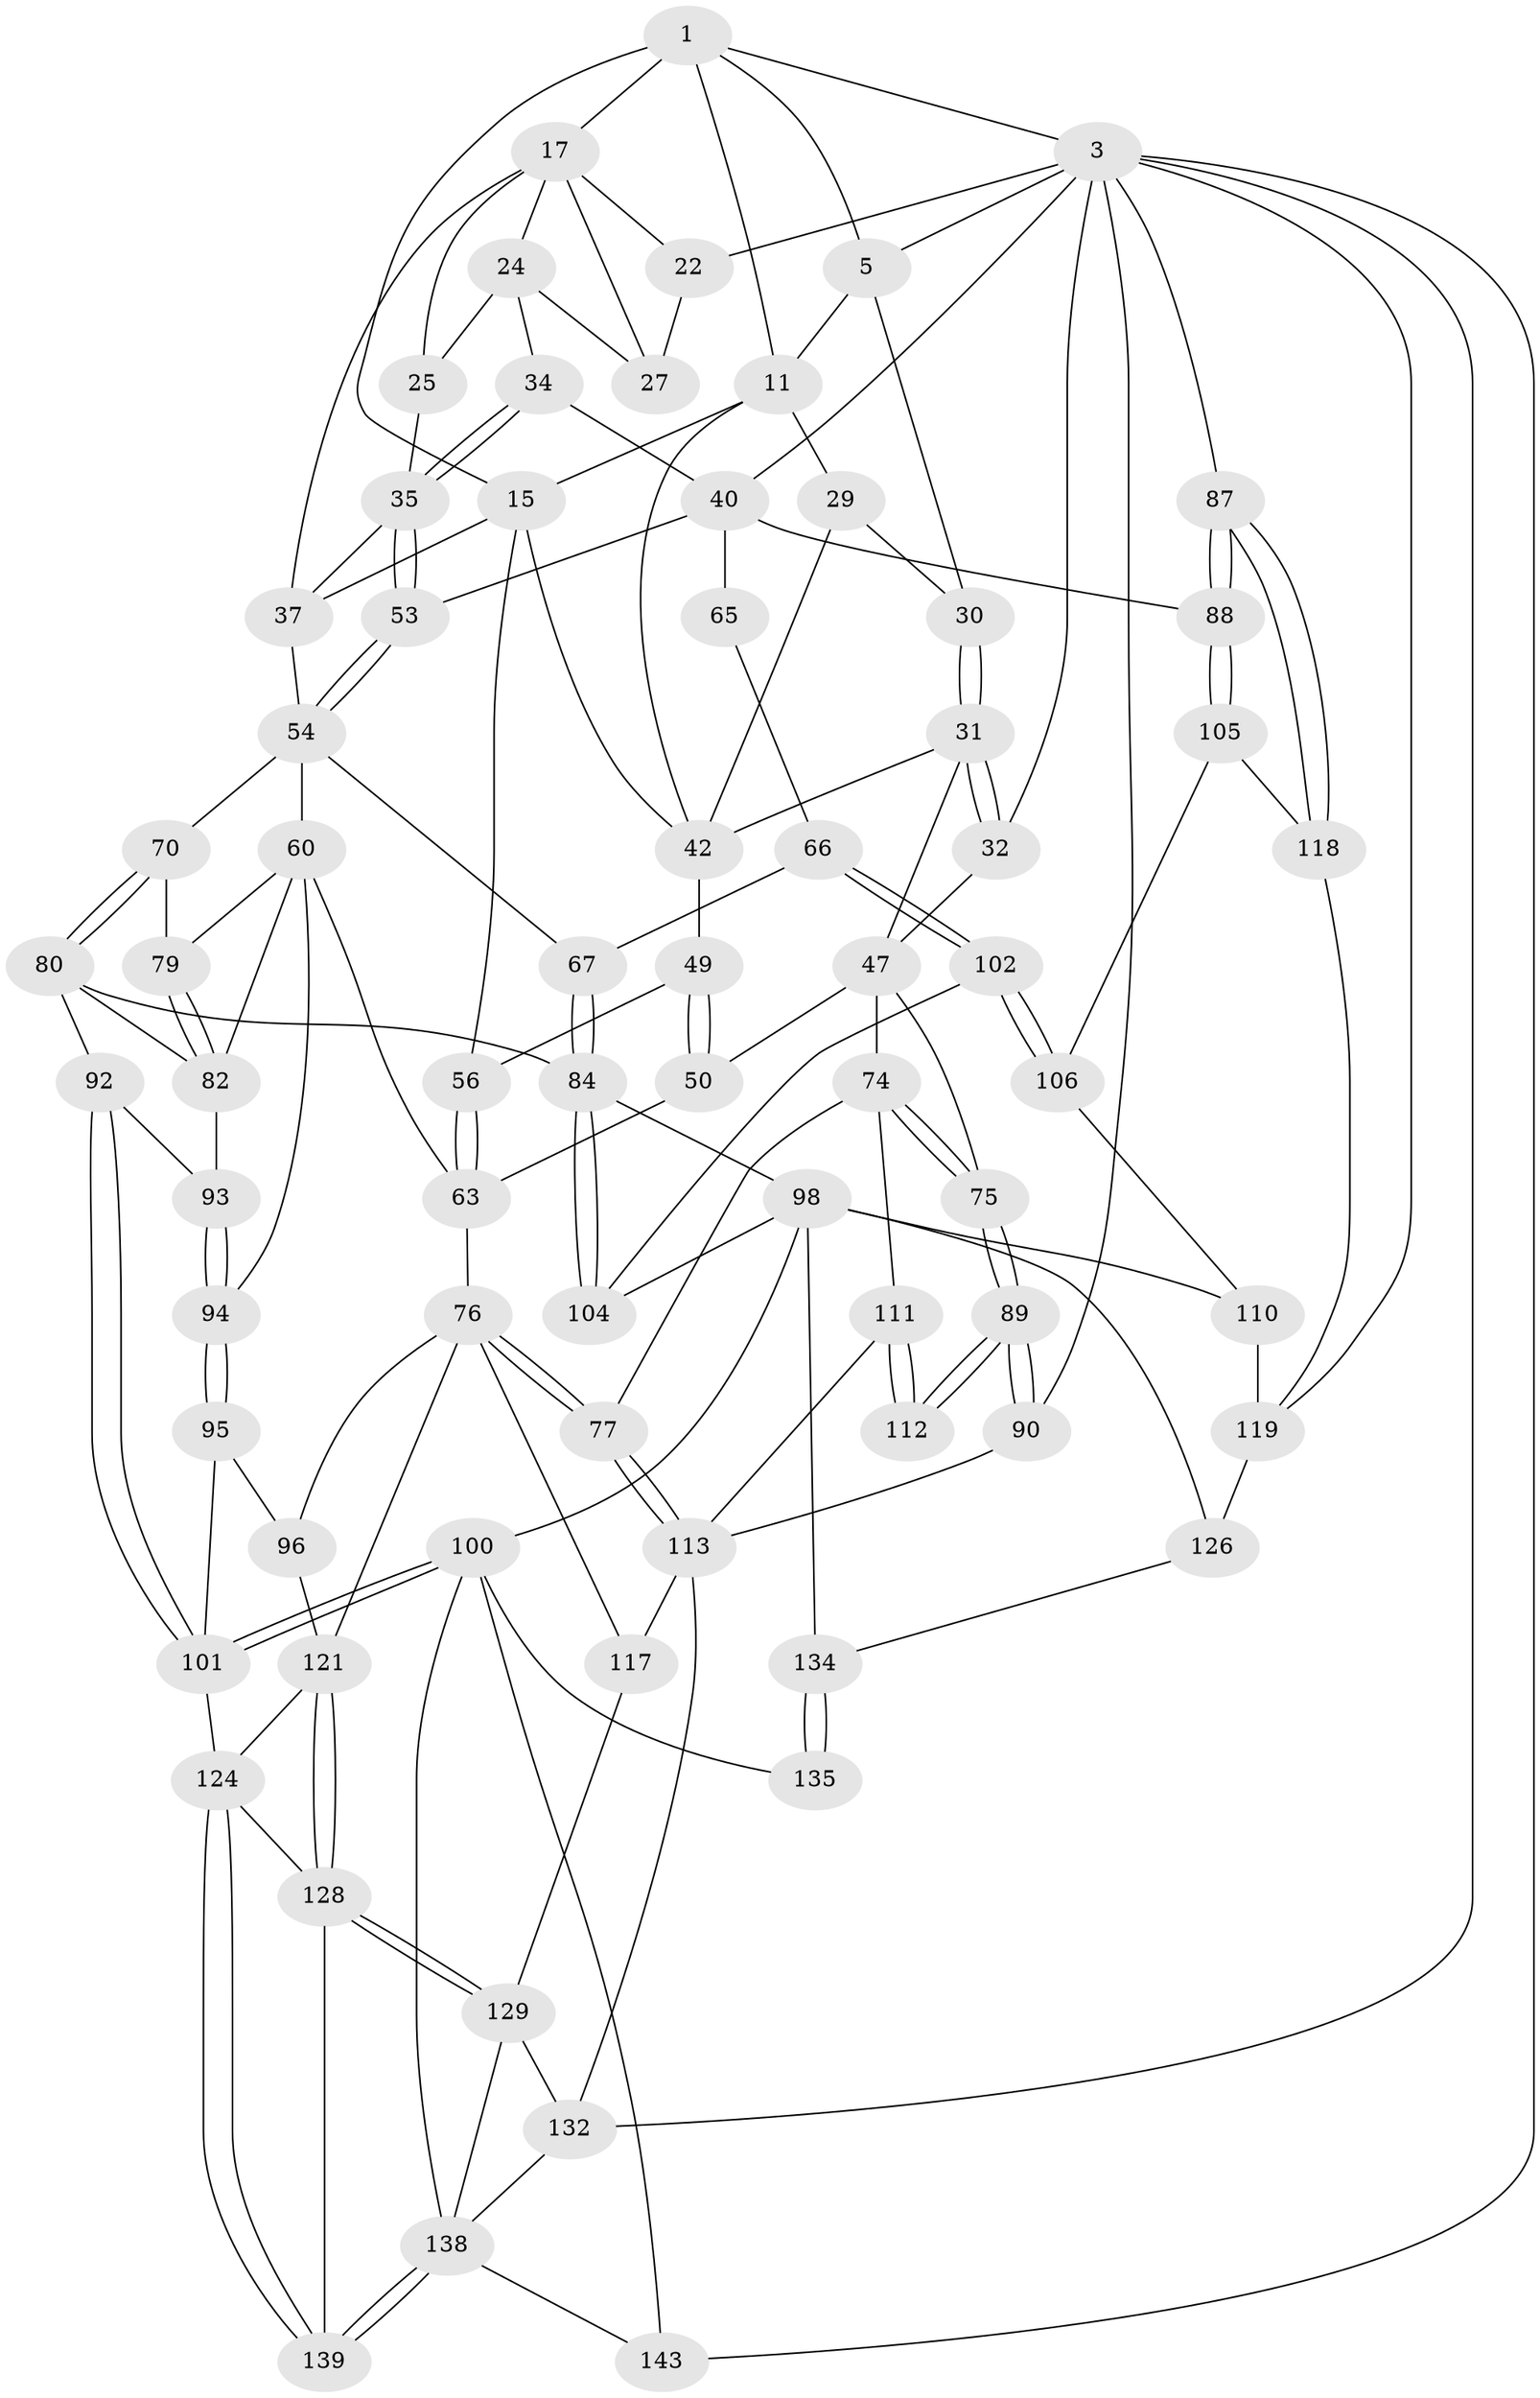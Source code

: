 // original degree distribution, {3: 0.0136986301369863, 4: 0.23972602739726026, 6: 0.22602739726027396, 5: 0.5205479452054794}
// Generated by graph-tools (version 1.1) at 2025/16/03/09/25 04:16:49]
// undirected, 73 vertices, 167 edges
graph export_dot {
graph [start="1"]
  node [color=gray90,style=filled];
  1 [pos="+0.5394615267925844+0",super="+2+7"];
  3 [pos="+1+0",super="+4+23+86"];
  5 [pos="+0+0",super="+10+6"];
  11 [pos="+0.10228817661487007+0",super="+12"];
  15 [pos="+0.3468233582626466+0.15559182322795523",super="+39"];
  17 [pos="+0.6660484729834137+0",super="+20+18"];
  22 [pos="+0.967138952049252+0.11715067583289887"];
  24 [pos="+0.7168991266392968+0.11465565007523805",super="+28"];
  25 [pos="+0.7107206514724037+0.13230098176586239",super="+33"];
  27 [pos="+0.8899600247822531+0.14277947873458752"];
  29 [pos="+0.14747110769206778+0.15763079317638218"];
  30 [pos="+0.12907272580615262+0.15712617991146677"];
  31 [pos="+0.015241360958651693+0.16420152856814063",super="+45"];
  32 [pos="+0+0.014026838141803565"];
  34 [pos="+0.8426498659949223+0.20520852788450175"];
  35 [pos="+0.744917163947694+0.32836650993002936",super="+36"];
  37 [pos="+0.5341782085384688+0.22913136491321467",super="+38"];
  40 [pos="+1+0.1937952263103195",super="+41+69"];
  42 [pos="+0.2823786376889114+0.22680016417718157",super="+43"];
  47 [pos="+0.06637878674814776+0.33157351450264383",super="+48+52"];
  49 [pos="+0.21449413379426946+0.321315040847492",super="+57"];
  50 [pos="+0.11711203864391218+0.38642700763482213",super="+64+51"];
  53 [pos="+0.744966374145202+0.33462932500290193"];
  54 [pos="+0.6940346810852908+0.3908858681872094",super="+68+55"];
  56 [pos="+0.3269418405424015+0.3962537730150855"];
  60 [pos="+0.45257956506838737+0.473726983394542",super="+61"];
  63 [pos="+0.3626490772754013+0.5075171470921507",super="+73"];
  65 [pos="+0.9544204443814287+0.5127873270991931"];
  66 [pos="+0.8998747953928576+0.5391924662678386"];
  67 [pos="+0.7472618712046869+0.5272359549884921"];
  70 [pos="+0.6354488236946291+0.4699266515239403",super="+71"];
  74 [pos="+0+0.5028443922375798",super="+78"];
  75 [pos="+0+0.5324726354291468"];
  76 [pos="+0.21454520338750974+0.6014791952110465",super="+97"];
  77 [pos="+0.21430542071809933+0.6015975962767115"];
  79 [pos="+0.5565681124721018+0.487434236910786"];
  80 [pos="+0.5889220619860471+0.5841403288468332",super="+81"];
  82 [pos="+0.5178229632514036+0.548919036935722",super="+83"];
  84 [pos="+0.7125224578097996+0.6021448966544689",super="+85"];
  87 [pos="+1+0.756061483431047"];
  88 [pos="+1+0.6830826772890424"];
  89 [pos="+0+0.69569824546384"];
  90 [pos="+0+1"];
  92 [pos="+0.5444248172802191+0.6238228831250222"];
  93 [pos="+0.4781844688843231+0.626159116978161"];
  94 [pos="+0.41587319862224187+0.6600506926522095"];
  95 [pos="+0.4043200536259692+0.7044575718711846"];
  96 [pos="+0.3897026296365219+0.7107036398469374"];
  98 [pos="+0.6397538184837264+0.7311535274088087",super="+107+99"];
  100 [pos="+0.5858010874545658+0.7676824886387905",super="+136"];
  101 [pos="+0.5453674499951096+0.7530380771284066",super="+108"];
  102 [pos="+0.8713499074498441+0.6055839144925146",super="+103"];
  104 [pos="+0.7175240418210348+0.6307191725093556"];
  105 [pos="+0.874065436663673+0.7064845185392886"];
  106 [pos="+0.8608108083334719+0.7010574779364988",super="+109"];
  110 [pos="+0.7995614939041542+0.754101380141338"];
  111 [pos="+0.09599897886656186+0.6548142832856044",super="+115"];
  112 [pos="+0+0.6887143842597921"];
  113 [pos="+0.1724550913844868+0.7774870782785668",super="+114"];
  117 [pos="+0.2198665367620426+0.8023517231675041"];
  118 [pos="+0.9548665250165516+0.8475760055475982"];
  119 [pos="+0.8732766275575277+0.894312851306412",super="+120+140"];
  121 [pos="+0.34401495373096047+0.7799050372982667",super="+122"];
  124 [pos="+0.46887896262838413+0.846258856295134",super="+125"];
  126 [pos="+0.7385195335980856+0.8132862662138267",super="+133"];
  128 [pos="+0.33188694167958016+0.8531726382407798",super="+131"];
  129 [pos="+0.30841645143861796+0.8852159827953767",super="+130"];
  132 [pos="+0.25150949386641+0.9527702524957684",super="+146"];
  134 [pos="+0.6891292028810058+0.882310478685862"];
  135 [pos="+0.6301339132892071+0.9122693277357186"];
  138 [pos="+0.46671989805776876+0.8890209013208471",super="+144"];
  139 [pos="+0.4666515510912356+0.8884048145520562"];
  143 [pos="+0.5945359628991741+1"];
  1 -- 3;
  1 -- 17 [weight=2];
  1 -- 15;
  1 -- 5;
  1 -- 11;
  3 -- 32;
  3 -- 5;
  3 -- 40;
  3 -- 22;
  3 -- 132;
  3 -- 87;
  3 -- 90;
  3 -- 143;
  3 -- 119;
  5 -- 11;
  5 -- 30;
  11 -- 42;
  11 -- 29;
  11 -- 15;
  15 -- 56;
  15 -- 42;
  15 -- 37;
  17 -- 24;
  17 -- 27;
  17 -- 22;
  17 -- 37;
  17 -- 25 [weight=2];
  22 -- 27;
  24 -- 25;
  24 -- 34;
  24 -- 27;
  25 -- 35;
  29 -- 30;
  29 -- 42;
  30 -- 31;
  30 -- 31;
  31 -- 32;
  31 -- 32;
  31 -- 47;
  31 -- 42;
  32 -- 47;
  34 -- 35;
  34 -- 35;
  34 -- 40;
  35 -- 53;
  35 -- 53;
  35 -- 37;
  37 -- 54;
  40 -- 65 [weight=2];
  40 -- 53;
  40 -- 88;
  42 -- 49;
  47 -- 75;
  47 -- 74;
  47 -- 50;
  49 -- 50 [weight=2];
  49 -- 50;
  49 -- 56;
  50 -- 63;
  53 -- 54;
  53 -- 54;
  54 -- 70 [weight=2];
  54 -- 67;
  54 -- 60;
  56 -- 63;
  56 -- 63;
  60 -- 79;
  60 -- 82;
  60 -- 94;
  60 -- 63;
  63 -- 76;
  65 -- 66;
  66 -- 67;
  66 -- 102;
  66 -- 102;
  67 -- 84;
  67 -- 84;
  70 -- 80;
  70 -- 80;
  70 -- 79;
  74 -- 75;
  74 -- 75;
  74 -- 77;
  74 -- 111;
  75 -- 89;
  75 -- 89;
  76 -- 77;
  76 -- 77;
  76 -- 96;
  76 -- 121;
  76 -- 117;
  77 -- 113;
  77 -- 113;
  79 -- 82;
  79 -- 82;
  80 -- 84;
  80 -- 82;
  80 -- 92;
  82 -- 93;
  84 -- 104;
  84 -- 104;
  84 -- 98;
  87 -- 88;
  87 -- 88;
  87 -- 118;
  87 -- 118;
  88 -- 105;
  88 -- 105;
  89 -- 90;
  89 -- 90;
  89 -- 112;
  89 -- 112;
  90 -- 113;
  92 -- 93;
  92 -- 101;
  92 -- 101;
  93 -- 94;
  93 -- 94;
  94 -- 95;
  94 -- 95;
  95 -- 96;
  95 -- 101;
  96 -- 121;
  98 -- 104;
  98 -- 110;
  98 -- 134;
  98 -- 100;
  98 -- 126;
  100 -- 101;
  100 -- 101;
  100 -- 143;
  100 -- 138;
  100 -- 135 [weight=2];
  101 -- 124;
  102 -- 106 [weight=2];
  102 -- 106;
  102 -- 104;
  105 -- 106;
  105 -- 118;
  106 -- 110;
  110 -- 119;
  111 -- 112 [weight=2];
  111 -- 112;
  111 -- 113;
  113 -- 117;
  113 -- 132;
  117 -- 129;
  118 -- 119;
  119 -- 126 [weight=2];
  121 -- 128;
  121 -- 128;
  121 -- 124;
  124 -- 139;
  124 -- 139;
  124 -- 128;
  126 -- 134;
  128 -- 129;
  128 -- 129;
  128 -- 139;
  129 -- 132;
  129 -- 138;
  132 -- 138;
  134 -- 135;
  134 -- 135;
  138 -- 139;
  138 -- 139;
  138 -- 143;
}

